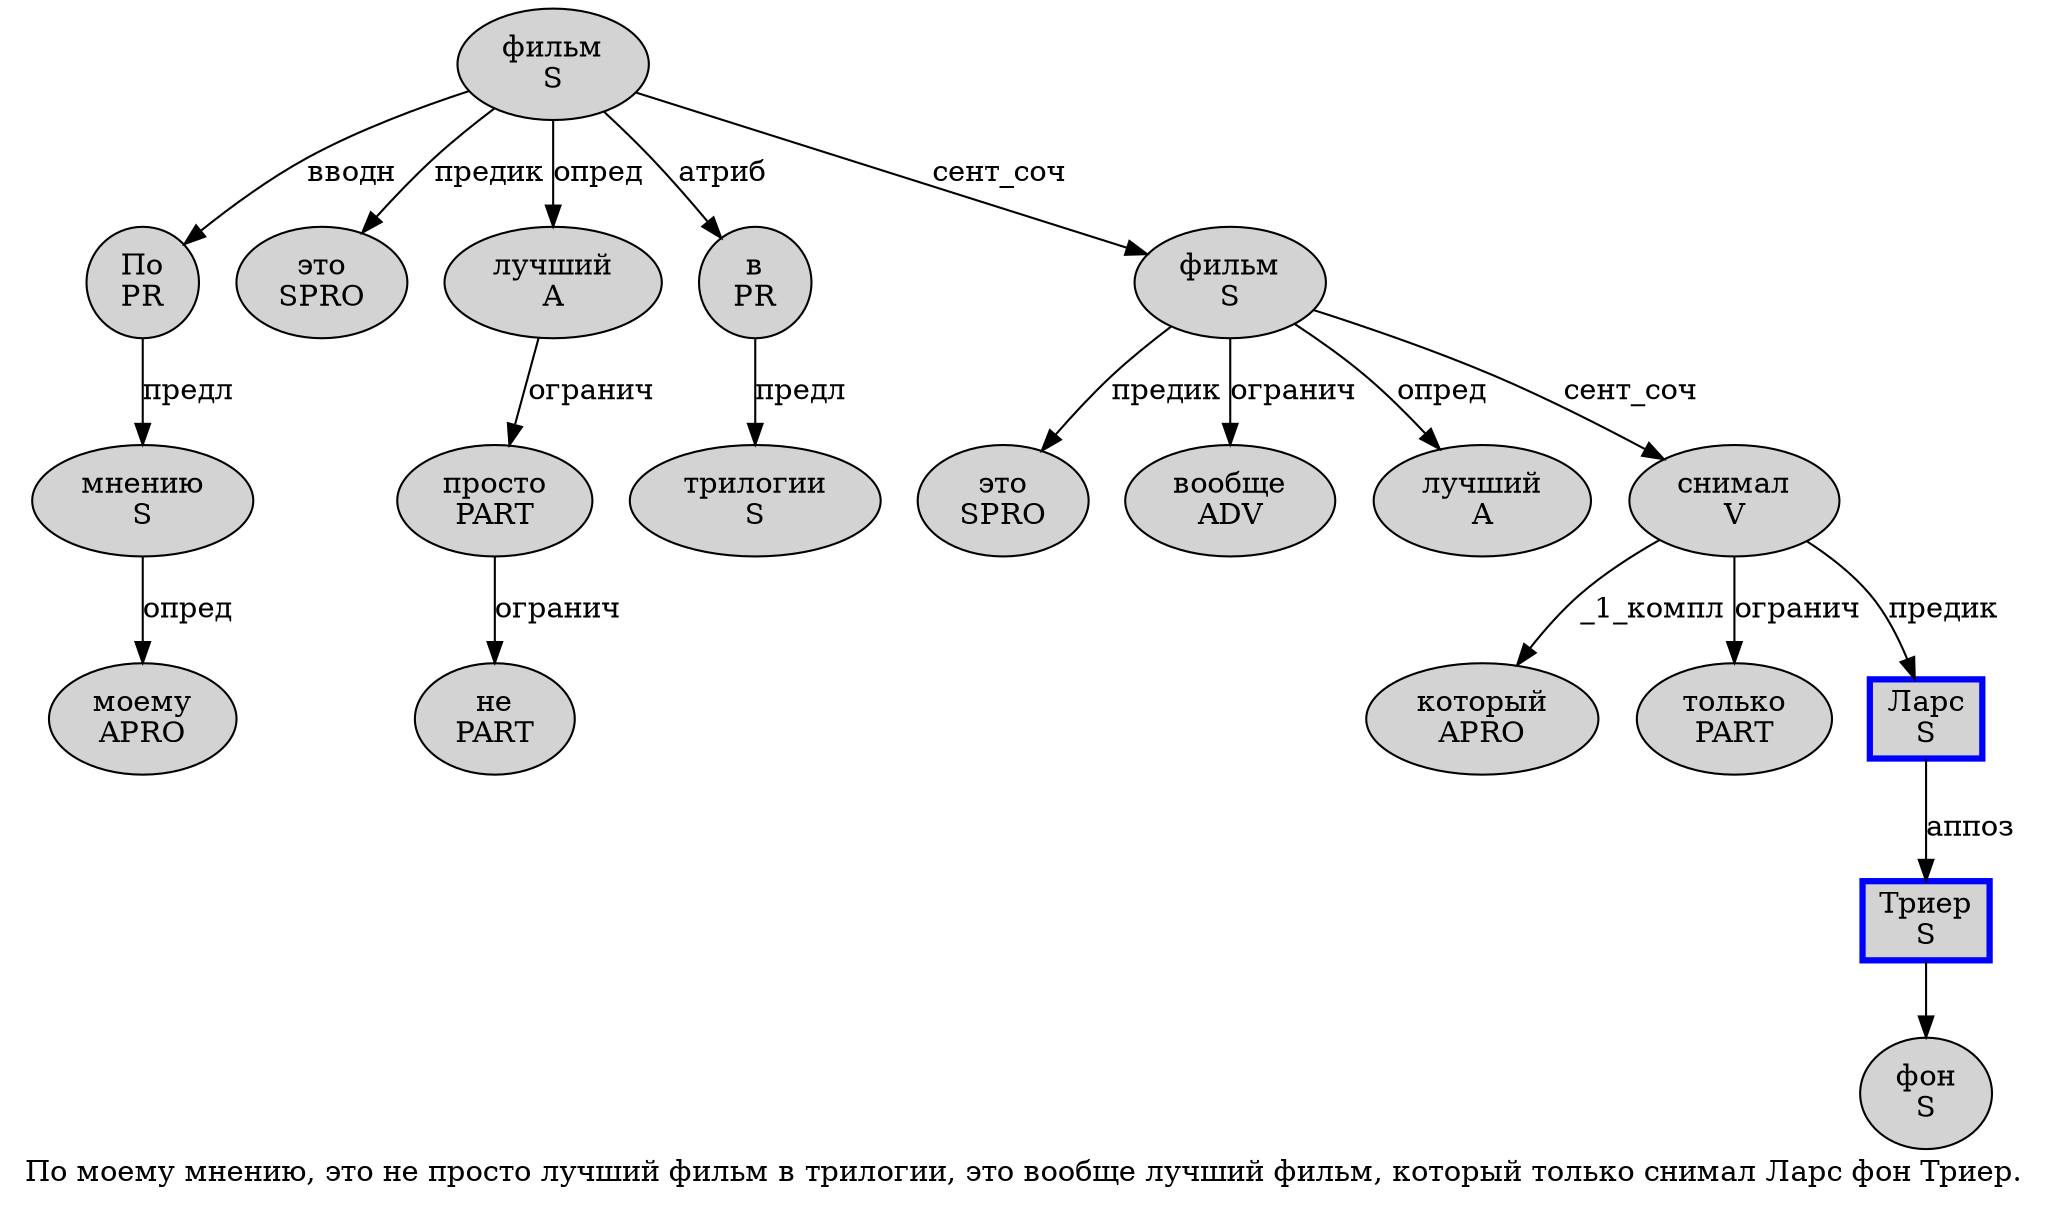 digraph SENTENCE_511 {
	graph [label="По моему мнению, это не просто лучший фильм в трилогии, это вообще лучший фильм, который только снимал Ларс фон Триер."]
	node [style=filled]
		0 [label="По
PR" color="" fillcolor=lightgray penwidth=1 shape=ellipse]
		1 [label="моему
APRO" color="" fillcolor=lightgray penwidth=1 shape=ellipse]
		2 [label="мнению
S" color="" fillcolor=lightgray penwidth=1 shape=ellipse]
		4 [label="это
SPRO" color="" fillcolor=lightgray penwidth=1 shape=ellipse]
		5 [label="не
PART" color="" fillcolor=lightgray penwidth=1 shape=ellipse]
		6 [label="просто
PART" color="" fillcolor=lightgray penwidth=1 shape=ellipse]
		7 [label="лучший
A" color="" fillcolor=lightgray penwidth=1 shape=ellipse]
		8 [label="фильм
S" color="" fillcolor=lightgray penwidth=1 shape=ellipse]
		9 [label="в
PR" color="" fillcolor=lightgray penwidth=1 shape=ellipse]
		10 [label="трилогии
S" color="" fillcolor=lightgray penwidth=1 shape=ellipse]
		12 [label="это
SPRO" color="" fillcolor=lightgray penwidth=1 shape=ellipse]
		13 [label="вообще
ADV" color="" fillcolor=lightgray penwidth=1 shape=ellipse]
		14 [label="лучший
A" color="" fillcolor=lightgray penwidth=1 shape=ellipse]
		15 [label="фильм
S" color="" fillcolor=lightgray penwidth=1 shape=ellipse]
		17 [label="который
APRO" color="" fillcolor=lightgray penwidth=1 shape=ellipse]
		18 [label="только
PART" color="" fillcolor=lightgray penwidth=1 shape=ellipse]
		19 [label="снимал
V" color="" fillcolor=lightgray penwidth=1 shape=ellipse]
		20 [label="Ларс
S" color=blue fillcolor=lightgray penwidth=3 shape=box]
		21 [label="фон
S" color="" fillcolor=lightgray penwidth=1 shape=ellipse]
		22 [label="Триер
S" color=blue fillcolor=lightgray penwidth=3 shape=box]
			2 -> 1 [label="опред"]
			9 -> 10 [label="предл"]
			8 -> 0 [label="вводн"]
			8 -> 4 [label="предик"]
			8 -> 7 [label="опред"]
			8 -> 9 [label="атриб"]
			8 -> 15 [label="сент_соч"]
			15 -> 12 [label="предик"]
			15 -> 13 [label="огранич"]
			15 -> 14 [label="опред"]
			15 -> 19 [label="сент_соч"]
			20 -> 22 [label="аппоз"]
			6 -> 5 [label="огранич"]
			0 -> 2 [label="предл"]
			19 -> 17 [label="_1_компл"]
			19 -> 18 [label="огранич"]
			19 -> 20 [label="предик"]
			22 -> 21
			7 -> 6 [label="огранич"]
}